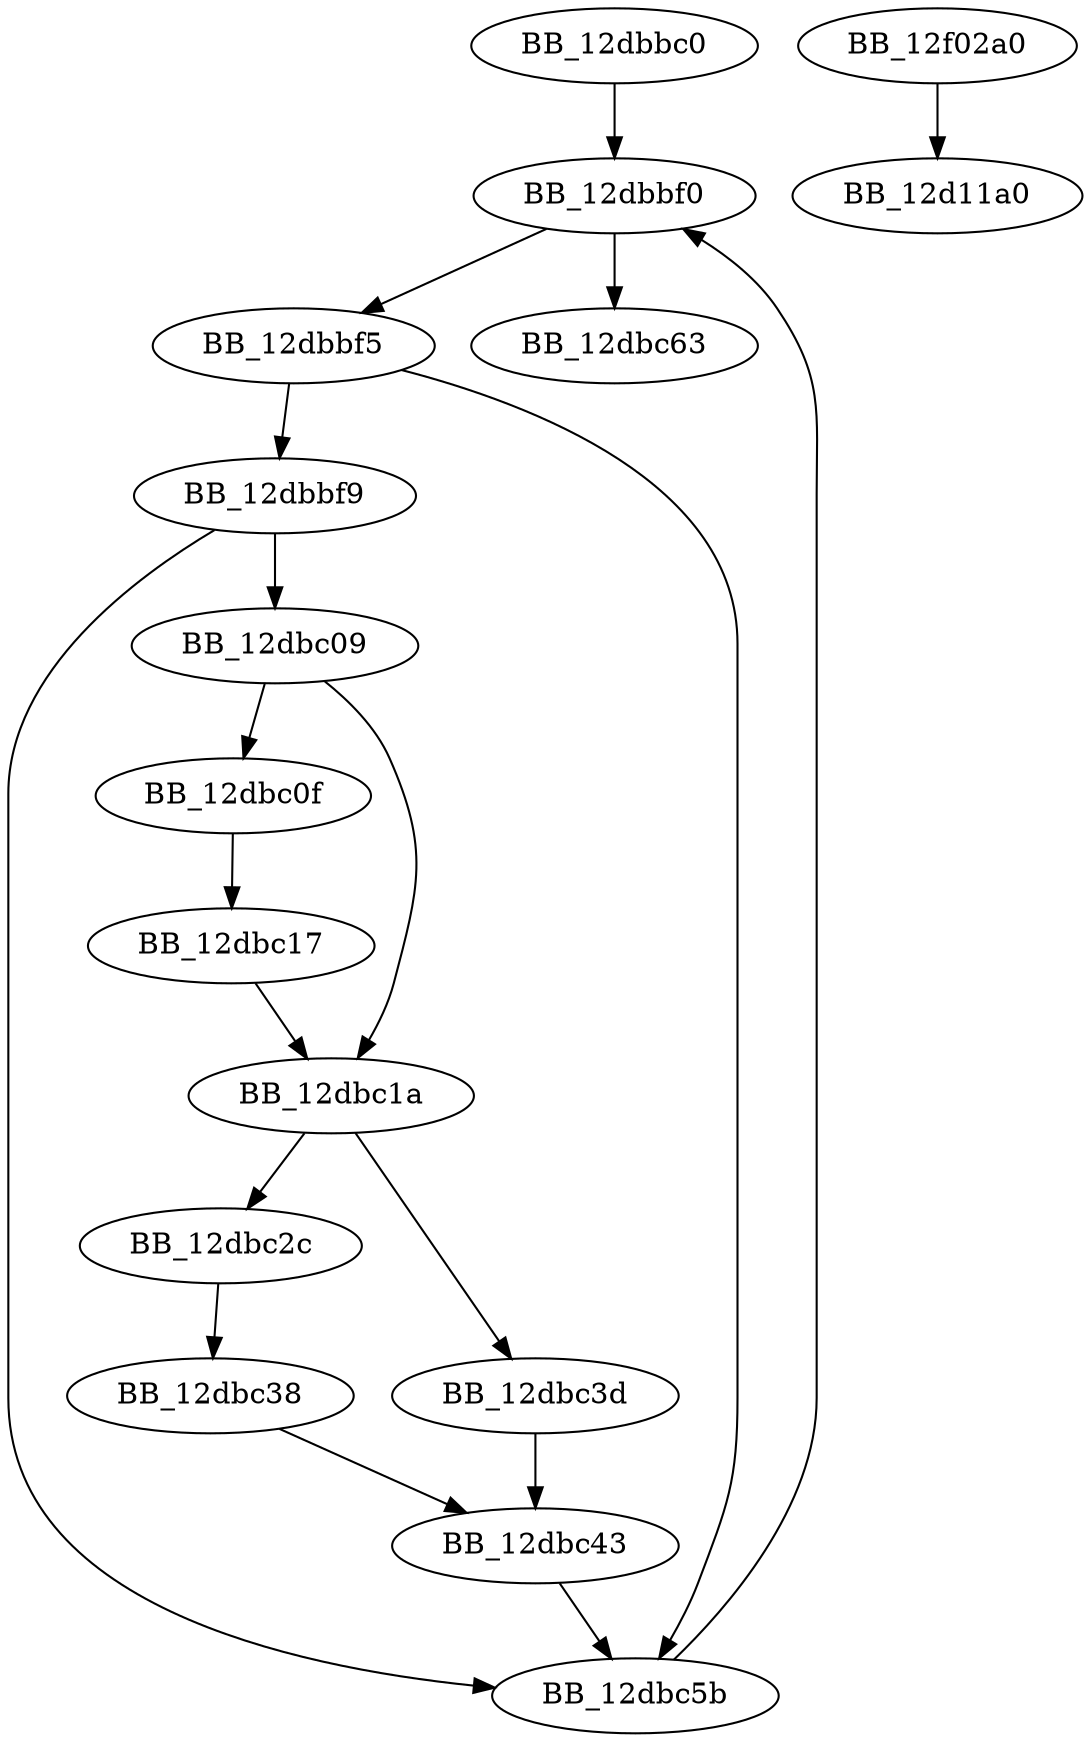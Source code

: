 DiGraph sub_12DBBC0{
BB_12dbbc0->BB_12dbbf0
BB_12dbbf0->BB_12dbbf5
BB_12dbbf0->BB_12dbc63
BB_12dbbf5->BB_12dbbf9
BB_12dbbf5->BB_12dbc5b
BB_12dbbf9->BB_12dbc09
BB_12dbbf9->BB_12dbc5b
BB_12dbc09->BB_12dbc0f
BB_12dbc09->BB_12dbc1a
BB_12dbc0f->BB_12dbc17
BB_12dbc17->BB_12dbc1a
BB_12dbc1a->BB_12dbc2c
BB_12dbc1a->BB_12dbc3d
BB_12dbc2c->BB_12dbc38
BB_12dbc38->BB_12dbc43
BB_12dbc3d->BB_12dbc43
BB_12dbc43->BB_12dbc5b
BB_12dbc5b->BB_12dbbf0
BB_12f02a0->BB_12d11a0
}
